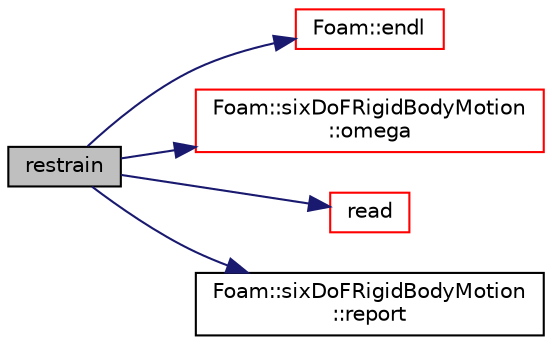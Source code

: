 digraph "restrain"
{
  bgcolor="transparent";
  edge [fontname="Helvetica",fontsize="10",labelfontname="Helvetica",labelfontsize="10"];
  node [fontname="Helvetica",fontsize="10",shape=record];
  rankdir="LR";
  Node1 [label="restrain",height=0.2,width=0.4,color="black", fillcolor="grey75", style="filled", fontcolor="black"];
  Node1 -> Node2 [color="midnightblue",fontsize="10",style="solid",fontname="Helvetica"];
  Node2 [label="Foam::endl",height=0.2,width=0.4,color="red",URL="$a10979.html#a2db8fe02a0d3909e9351bb4275b23ce4",tooltip="Add newline and flush stream. "];
  Node1 -> Node3 [color="midnightblue",fontsize="10",style="solid",fontname="Helvetica"];
  Node3 [label="Foam::sixDoFRigidBodyMotion\l::omega",height=0.2,width=0.4,color="red",URL="$a02390.html#a9ccb39bb1c549190b9e6379f6ab8683d",tooltip="Return the angular velocity in the global frame. "];
  Node1 -> Node4 [color="midnightblue",fontsize="10",style="solid",fontname="Helvetica"];
  Node4 [label="read",height=0.2,width=0.4,color="red",URL="$a02470.html#affa21705bb326eaf3c87a5c6c1e56f3b",tooltip="Update properties from given dictionary. "];
  Node1 -> Node5 [color="midnightblue",fontsize="10",style="solid",fontname="Helvetica"];
  Node5 [label="Foam::sixDoFRigidBodyMotion\l::report",height=0.2,width=0.4,color="black",URL="$a02390.html#a50b8b2b1f26f4bc420265ecfd2816fb3",tooltip="Return the report Switch. "];
}
